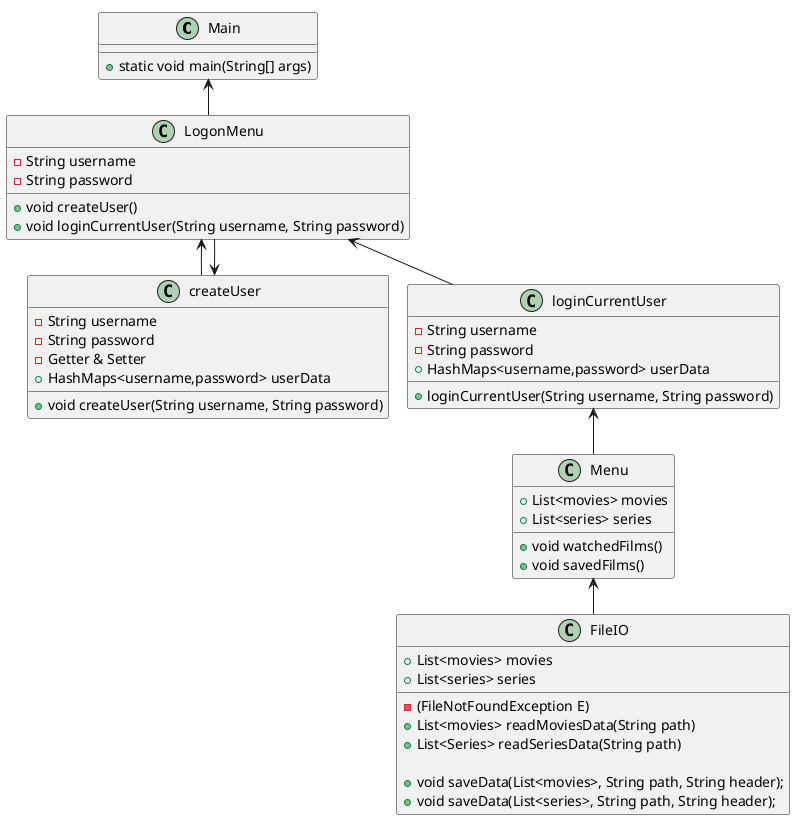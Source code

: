 @startuml
!pragma layout smetana

class Main{
+ static void main(String[] args)
}
Main <-- LogonMenu
class LogonMenu{
- String username
- String password

+ void createUser()
+ void loginCurrentUser(String username, String password)

}

LogonMenu <-- createUser
LogonMenu --> createUser

 class createUser {

- String username
- String password
- Getter & Setter
+ HashMaps<username,password> userData

+ void createUser(String username, String password)
}

LogonMenu <-- loginCurrentUser

class loginCurrentUser{
- String username
- String password
+ HashMaps<username,password> userData

+ loginCurrentUser(String username, String password)
}

loginCurrentUser <-- Menu
class Menu{
+ List<movies> movies
+ List<series> series

+ void watchedFilms()
+ void savedFilms()
}

Menu <-- FileIO
class FileIO{
 + List<movies> movies
 + List<series> series

- (FileNotFoundException E)
+ List<movies> readMoviesData(String path)
+ List<Series> readSeriesData(String path)

+ void saveData(List<movies>, String path, String header);
+ void saveData(List<series>, String path, String header);


}
@enduml